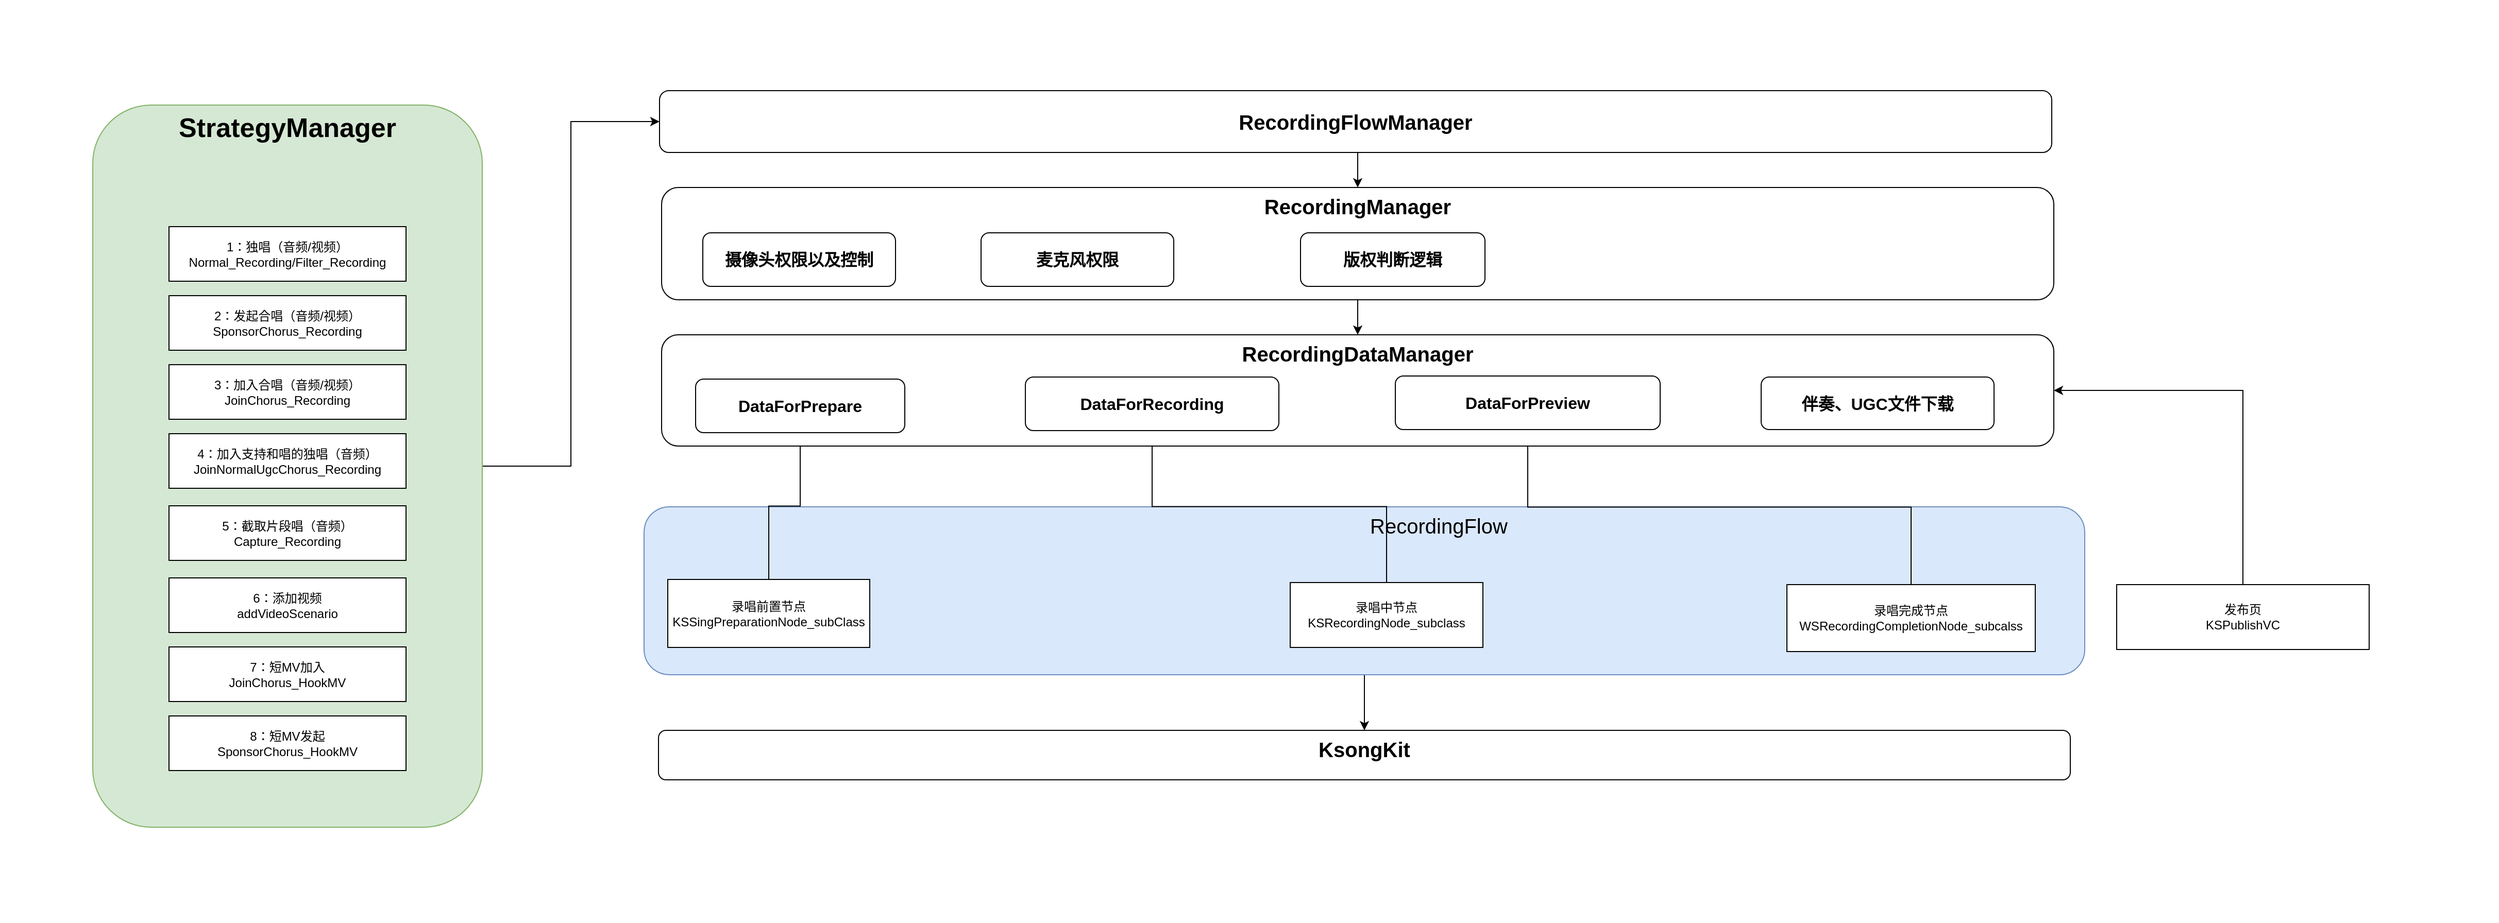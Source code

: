 <mxfile version="14.8.5" type="github">
  <diagram id="AZSGmnTD27FDiJ8ZZ5N1" name="Page-1">
    <mxGraphModel dx="2727" dy="1381" grid="0" gridSize="10" guides="1" tooltips="1" connect="1" arrows="1" fold="1" page="0" pageScale="1" pageWidth="827" pageHeight="1169" math="0" shadow="0">
      <root>
        <mxCell id="0" />
        <mxCell id="1" parent="0" />
        <mxCell id="rmJkrKTruz5R14WfKMLR-7" style="edgeStyle=orthogonalEdgeStyle;rounded=0;orthogonalLoop=1;jettySize=auto;html=1;exitX=0.5;exitY=1;exitDx=0;exitDy=0;entryX=0.5;entryY=0;entryDx=0;entryDy=0;" edge="1" parent="1" source="Zn5ys0qhDUj7Q-W8t8vE-61" target="Zn5ys0qhDUj7Q-W8t8vE-105">
          <mxGeometry relative="1" as="geometry" />
        </mxCell>
        <mxCell id="Zn5ys0qhDUj7Q-W8t8vE-61" value="&amp;nbsp; &amp;nbsp; &amp;nbsp; &amp;nbsp; &amp;nbsp; &amp;nbsp; &amp;nbsp; &amp;nbsp; &amp;nbsp; &amp;nbsp; &amp;nbsp; &amp;nbsp; &amp;nbsp; RecordingFlow" style="rounded=1;whiteSpace=wrap;html=1;fontSize=20;verticalAlign=top;fillColor=#dae8fc;strokeColor=#6c8ebf;" parent="1" vertex="1">
          <mxGeometry x="-318" y="411" width="1398" height="163" as="geometry" />
        </mxCell>
        <mxCell id="Zn5ys0qhDUj7Q-W8t8vE-62" style="edgeStyle=orthogonalEdgeStyle;rounded=0;orthogonalLoop=1;jettySize=auto;html=1;exitX=1;exitY=0.5;exitDx=0;exitDy=0;entryX=0;entryY=0.5;entryDx=0;entryDy=0;" parent="1" source="Zn5ys0qhDUj7Q-W8t8vE-63" target="Zn5ys0qhDUj7Q-W8t8vE-96" edge="1">
          <mxGeometry relative="1" as="geometry" />
        </mxCell>
        <mxCell id="Zn5ys0qhDUj7Q-W8t8vE-63" value="&lt;b&gt;&lt;font style=&quot;font-size: 26px&quot;&gt;StrategyManager&lt;/font&gt;&lt;/b&gt;" style="rounded=1;whiteSpace=wrap;html=1;verticalAlign=top;fillColor=#d5e8d4;strokeColor=#82b366;" parent="1" vertex="1">
          <mxGeometry x="-853" y="21" width="378" height="701" as="geometry" />
        </mxCell>
        <mxCell id="Zn5ys0qhDUj7Q-W8t8vE-64" value="" style="group" parent="1" vertex="1" connectable="0">
          <mxGeometry x="-779" y="83" width="230" height="584" as="geometry" />
        </mxCell>
        <mxCell id="Zn5ys0qhDUj7Q-W8t8vE-65" value="" style="group" parent="Zn5ys0qhDUj7Q-W8t8vE-64" vertex="1" connectable="0">
          <mxGeometry y="56" width="230" height="528" as="geometry" />
        </mxCell>
        <mxCell id="Zn5ys0qhDUj7Q-W8t8vE-66" value="" style="group" parent="Zn5ys0qhDUj7Q-W8t8vE-65" vertex="1" connectable="0">
          <mxGeometry width="230" height="528" as="geometry" />
        </mxCell>
        <mxCell id="Zn5ys0qhDUj7Q-W8t8vE-67" value="1：独唱（音频/视频）&#xa;Normal_Recording/Filter_Recording" style="rounded=0;whiteSpace=wrap;html=1;" parent="Zn5ys0qhDUj7Q-W8t8vE-66" vertex="1">
          <mxGeometry width="230" height="53" as="geometry" />
        </mxCell>
        <mxCell id="Zn5ys0qhDUj7Q-W8t8vE-68" value="&lt;div&gt;2：发起合唱（音频/视频）&lt;/div&gt;&lt;div&gt;SponsorChorus_Recording&lt;/div&gt;" style="rounded=0;whiteSpace=wrap;html=1;" parent="Zn5ys0qhDUj7Q-W8t8vE-66" vertex="1">
          <mxGeometry y="67" width="230" height="53" as="geometry" />
        </mxCell>
        <mxCell id="Zn5ys0qhDUj7Q-W8t8vE-69" value="&lt;div&gt;3：加入合唱（音频/视频）&lt;/div&gt;&lt;div&gt;JoinChorus_Recording&lt;/div&gt;" style="rounded=0;whiteSpace=wrap;html=1;" parent="Zn5ys0qhDUj7Q-W8t8vE-66" vertex="1">
          <mxGeometry y="134" width="230" height="53" as="geometry" />
        </mxCell>
        <mxCell id="Zn5ys0qhDUj7Q-W8t8vE-70" value="&lt;div&gt;4：加入支持和唱的独唱（音频）&lt;/div&gt;&lt;div&gt;JoinNormalUgcChorus_Recording&lt;/div&gt;" style="rounded=0;whiteSpace=wrap;html=1;" parent="Zn5ys0qhDUj7Q-W8t8vE-66" vertex="1">
          <mxGeometry y="201" width="230" height="53" as="geometry" />
        </mxCell>
        <mxCell id="Zn5ys0qhDUj7Q-W8t8vE-71" value="&lt;div&gt;5：截取片段唱（音频）&lt;/div&gt;&lt;div&gt;Capture_Recording&lt;/div&gt;" style="rounded=0;whiteSpace=wrap;html=1;" parent="Zn5ys0qhDUj7Q-W8t8vE-66" vertex="1">
          <mxGeometry y="271" width="230" height="53" as="geometry" />
        </mxCell>
        <mxCell id="Zn5ys0qhDUj7Q-W8t8vE-72" value="&lt;div&gt;6：添加视频&lt;/div&gt;&lt;div&gt;addVideoScenario&lt;/div&gt;" style="rounded=0;whiteSpace=wrap;html=1;" parent="Zn5ys0qhDUj7Q-W8t8vE-66" vertex="1">
          <mxGeometry y="341" width="230" height="53" as="geometry" />
        </mxCell>
        <mxCell id="Zn5ys0qhDUj7Q-W8t8vE-73" value="&lt;div&gt;7：短MV加入&lt;/div&gt;&lt;div&gt;JoinChorus_HookMV&lt;/div&gt;" style="rounded=0;whiteSpace=wrap;html=1;" parent="Zn5ys0qhDUj7Q-W8t8vE-66" vertex="1">
          <mxGeometry y="408" width="230" height="53" as="geometry" />
        </mxCell>
        <mxCell id="Zn5ys0qhDUj7Q-W8t8vE-74" value="&lt;div&gt;8：短MV发起&lt;/div&gt;&lt;div&gt;SponsorChorus_HookMV&lt;/div&gt;" style="rounded=0;whiteSpace=wrap;html=1;" parent="Zn5ys0qhDUj7Q-W8t8vE-66" vertex="1">
          <mxGeometry y="475" width="230" height="53" as="geometry" />
        </mxCell>
        <mxCell id="Zn5ys0qhDUj7Q-W8t8vE-75" style="edgeStyle=orthogonalEdgeStyle;rounded=0;orthogonalLoop=1;jettySize=auto;html=1;exitX=0.5;exitY=1;exitDx=0;exitDy=0;entryX=0.5;entryY=0;entryDx=0;entryDy=0;fontSize=20;" parent="1" source="Zn5ys0qhDUj7Q-W8t8vE-76" target="Zn5ys0qhDUj7Q-W8t8vE-94" edge="1">
          <mxGeometry relative="1" as="geometry" />
        </mxCell>
        <mxCell id="Zn5ys0qhDUj7Q-W8t8vE-76" value="&lt;b&gt;&lt;font style=&quot;font-size: 20px&quot;&gt;RecordingManager&lt;/font&gt;&lt;/b&gt;" style="rounded=1;whiteSpace=wrap;html=1;verticalAlign=top;" parent="1" vertex="1">
          <mxGeometry x="-301" y="101" width="1351" height="109" as="geometry" />
        </mxCell>
        <mxCell id="rmJkrKTruz5R14WfKMLR-3" style="edgeStyle=orthogonalEdgeStyle;rounded=0;orthogonalLoop=1;jettySize=auto;html=1;exitX=0.5;exitY=0;exitDx=0;exitDy=0;" edge="1" parent="1" source="Zn5ys0qhDUj7Q-W8t8vE-79" target="Zn5ys0qhDUj7Q-W8t8vE-97">
          <mxGeometry relative="1" as="geometry" />
        </mxCell>
        <mxCell id="Zn5ys0qhDUj7Q-W8t8vE-79" value="&lt;div&gt;录唱前置节点&lt;/div&gt;&lt;div&gt;KSSingPreparationNode_subClass&lt;/div&gt;" style="rounded=0;whiteSpace=wrap;html=1;" parent="1" vertex="1">
          <mxGeometry x="-295" y="481.5" width="196" height="66" as="geometry" />
        </mxCell>
        <mxCell id="rmJkrKTruz5R14WfKMLR-4" style="edgeStyle=orthogonalEdgeStyle;rounded=0;orthogonalLoop=1;jettySize=auto;html=1;exitX=0.5;exitY=0;exitDx=0;exitDy=0;entryX=0.5;entryY=1;entryDx=0;entryDy=0;" edge="1" parent="1" source="Zn5ys0qhDUj7Q-W8t8vE-82" target="rmJkrKTruz5R14WfKMLR-1">
          <mxGeometry relative="1" as="geometry" />
        </mxCell>
        <mxCell id="Zn5ys0qhDUj7Q-W8t8vE-82" value="录唱中节点&lt;br&gt;KSRecordingNode_subclass" style="rounded=0;whiteSpace=wrap;html=1;" parent="1" vertex="1">
          <mxGeometry x="309" y="484.5" width="187" height="63" as="geometry" />
        </mxCell>
        <mxCell id="rmJkrKTruz5R14WfKMLR-5" style="edgeStyle=orthogonalEdgeStyle;rounded=0;orthogonalLoop=1;jettySize=auto;html=1;exitX=0.5;exitY=0;exitDx=0;exitDy=0;entryX=0.5;entryY=1;entryDx=0;entryDy=0;" edge="1" parent="1" source="Zn5ys0qhDUj7Q-W8t8vE-85" target="rmJkrKTruz5R14WfKMLR-2">
          <mxGeometry relative="1" as="geometry" />
        </mxCell>
        <mxCell id="Zn5ys0qhDUj7Q-W8t8vE-85" value="录唱完成节点&lt;br&gt;WSRecordingCompletionNode_subcalss" style="rounded=0;whiteSpace=wrap;html=1;" parent="1" vertex="1">
          <mxGeometry x="791" y="486.5" width="241" height="65" as="geometry" />
        </mxCell>
        <mxCell id="rmJkrKTruz5R14WfKMLR-6" style="edgeStyle=orthogonalEdgeStyle;rounded=0;orthogonalLoop=1;jettySize=auto;html=1;exitX=0.5;exitY=0;exitDx=0;exitDy=0;entryX=1;entryY=0.5;entryDx=0;entryDy=0;" edge="1" parent="1" source="Zn5ys0qhDUj7Q-W8t8vE-88" target="Zn5ys0qhDUj7Q-W8t8vE-94">
          <mxGeometry relative="1" as="geometry" />
        </mxCell>
        <mxCell id="Zn5ys0qhDUj7Q-W8t8vE-88" value="发布页&#xa;KSPublishVC" style="rounded=0;whiteSpace=wrap;html=1;" parent="1" vertex="1">
          <mxGeometry x="1111" y="486.5" width="245" height="63" as="geometry" />
        </mxCell>
        <mxCell id="Zn5ys0qhDUj7Q-W8t8vE-89" value="摄像头权限以及控制" style="rounded=1;whiteSpace=wrap;html=1;verticalAlign=middle;fontStyle=1;fontSize=16;" parent="1" vertex="1">
          <mxGeometry x="-261" y="145" width="187" height="52" as="geometry" />
        </mxCell>
        <mxCell id="Zn5ys0qhDUj7Q-W8t8vE-94" value="&lt;font style=&quot;font-size: 20px&quot;&gt;RecordingDataManager&lt;/font&gt;" style="rounded=1;whiteSpace=wrap;html=1;verticalAlign=top;fontStyle=1;fontSize=16;" parent="1" vertex="1">
          <mxGeometry x="-301" y="244" width="1351" height="108" as="geometry" />
        </mxCell>
        <mxCell id="Zn5ys0qhDUj7Q-W8t8vE-95" style="edgeStyle=orthogonalEdgeStyle;rounded=0;orthogonalLoop=1;jettySize=auto;html=1;exitX=0.5;exitY=1;exitDx=0;exitDy=0;entryX=0.5;entryY=0;entryDx=0;entryDy=0;" parent="1" source="Zn5ys0qhDUj7Q-W8t8vE-96" target="Zn5ys0qhDUj7Q-W8t8vE-76" edge="1">
          <mxGeometry relative="1" as="geometry" />
        </mxCell>
        <mxCell id="Zn5ys0qhDUj7Q-W8t8vE-96" value="RecordingFlowManager" style="rounded=1;whiteSpace=wrap;html=1;verticalAlign=middle;fontStyle=1;fontSize=20;" parent="1" vertex="1">
          <mxGeometry x="-303" y="7" width="1351" height="60" as="geometry" />
        </mxCell>
        <mxCell id="Zn5ys0qhDUj7Q-W8t8vE-97" value="DataForPrepare" style="rounded=1;whiteSpace=wrap;html=1;verticalAlign=middle;fontStyle=1;fontSize=16;" parent="1" vertex="1">
          <mxGeometry x="-268" y="287" width="203" height="52" as="geometry" />
        </mxCell>
        <mxCell id="Zn5ys0qhDUj7Q-W8t8vE-98" value="伴奏、UGC文件下载" style="rounded=1;whiteSpace=wrap;html=1;verticalAlign=middle;fontStyle=1;fontSize=16;" parent="1" vertex="1">
          <mxGeometry x="766" y="285" width="226" height="51" as="geometry" />
        </mxCell>
        <mxCell id="Zn5ys0qhDUj7Q-W8t8vE-100" value="版权判断逻辑" style="rounded=1;whiteSpace=wrap;html=1;verticalAlign=middle;fontStyle=1;fontSize=16;" parent="1" vertex="1">
          <mxGeometry x="319" y="145" width="179" height="52" as="geometry" />
        </mxCell>
        <mxCell id="Zn5ys0qhDUj7Q-W8t8vE-105" value="&lt;font style=&quot;font-size: 20px&quot;&gt;KsongKit&lt;/font&gt;" style="rounded=1;whiteSpace=wrap;html=1;verticalAlign=top;fontStyle=1;fontSize=16;" parent="1" vertex="1">
          <mxGeometry x="-304" y="628" width="1370" height="48" as="geometry" />
        </mxCell>
        <mxCell id="Zn5ys0qhDUj7Q-W8t8vE-116" value="&amp;nbsp;&amp;nbsp;" style="text;html=1;strokeColor=none;fillColor=none;align=center;verticalAlign=middle;whiteSpace=wrap;rounded=0;fontSize=20;" parent="1" vertex="1">
          <mxGeometry x="-943" y="-59" width="40" height="20" as="geometry" />
        </mxCell>
        <mxCell id="Zn5ys0qhDUj7Q-W8t8vE-117" value="&amp;nbsp;&amp;nbsp;" style="text;html=1;strokeColor=none;fillColor=none;align=center;verticalAlign=middle;whiteSpace=wrap;rounded=0;fontSize=20;" parent="1" vertex="1">
          <mxGeometry x="-943" y="792" width="40" height="20" as="geometry" />
        </mxCell>
        <mxCell id="Zn5ys0qhDUj7Q-W8t8vE-118" value="&amp;nbsp;&amp;nbsp;" style="text;html=1;strokeColor=none;fillColor=none;align=center;verticalAlign=middle;whiteSpace=wrap;rounded=0;fontSize=20;" parent="1" vertex="1">
          <mxGeometry x="1441" y="792" width="40" height="20" as="geometry" />
        </mxCell>
        <mxCell id="Zn5ys0qhDUj7Q-W8t8vE-119" value="&amp;nbsp;&amp;nbsp;" style="text;html=1;strokeColor=none;fillColor=none;align=center;verticalAlign=middle;whiteSpace=wrap;rounded=0;fontSize=20;" parent="1" vertex="1">
          <mxGeometry x="1439" y="-79" width="40" height="20" as="geometry" />
        </mxCell>
        <mxCell id="Zn5ys0qhDUj7Q-W8t8vE-120" value="麦克风权限" style="rounded=1;whiteSpace=wrap;html=1;verticalAlign=middle;fontStyle=1;fontSize=16;" parent="1" vertex="1">
          <mxGeometry x="9" y="145" width="187" height="52" as="geometry" />
        </mxCell>
        <mxCell id="rmJkrKTruz5R14WfKMLR-1" value="DataForRecording" style="rounded=1;whiteSpace=wrap;html=1;verticalAlign=middle;fontStyle=1;fontSize=16;" vertex="1" parent="1">
          <mxGeometry x="52" y="285" width="246" height="52" as="geometry" />
        </mxCell>
        <mxCell id="rmJkrKTruz5R14WfKMLR-2" value="DataForPreview" style="rounded=1;whiteSpace=wrap;html=1;verticalAlign=middle;fontStyle=1;fontSize=16;" vertex="1" parent="1">
          <mxGeometry x="411" y="284" width="257" height="52" as="geometry" />
        </mxCell>
      </root>
    </mxGraphModel>
  </diagram>
</mxfile>
